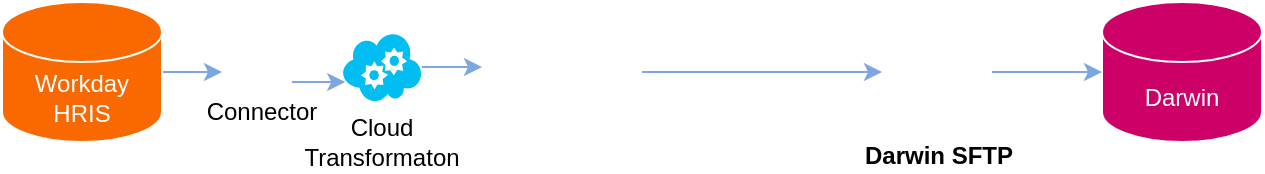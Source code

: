 <mxfile version="24.7.6">
  <diagram name="Page-1" id="A9XR1jZGHq--YnNvkIuj">
    <mxGraphModel dx="1050" dy="557" grid="1" gridSize="10" guides="1" tooltips="1" connect="1" arrows="1" fold="1" page="1" pageScale="1" pageWidth="850" pageHeight="1100" math="0" shadow="0">
      <root>
        <mxCell id="0" />
        <mxCell id="1" parent="0" />
        <mxCell id="-0u0BnXHOa6PvTaj0j1a-3" style="edgeStyle=orthogonalEdgeStyle;rounded=0;orthogonalLoop=1;jettySize=auto;html=1;endArrow=classic;endFill=1;strokeColor=#7EA6E0;" edge="1" parent="1" source="-0u0BnXHOa6PvTaj0j1a-1">
          <mxGeometry relative="1" as="geometry">
            <mxPoint x="270" y="295" as="targetPoint" />
          </mxGeometry>
        </mxCell>
        <mxCell id="-0u0BnXHOa6PvTaj0j1a-1" value="&lt;font color=&quot;#ffffff&quot;&gt;Workday HRIS&lt;/font&gt;" style="shape=cylinder3;whiteSpace=wrap;html=1;boundedLbl=1;backgroundOutline=1;size=15;fillColor=#fa6800;fontColor=#000000;strokeColor=#FFFFFF;" vertex="1" parent="1">
          <mxGeometry x="160" y="260" width="80" height="70" as="geometry" />
        </mxCell>
        <mxCell id="-0u0BnXHOa6PvTaj0j1a-2" value="&lt;font color=&quot;#ffffff&quot;&gt;Darwin&lt;/font&gt;" style="shape=cylinder3;whiteSpace=wrap;html=1;boundedLbl=1;backgroundOutline=1;size=15;fillColor=#CC0066;fontColor=#000000;strokeColor=#FFFFFF;" vertex="1" parent="1">
          <mxGeometry x="710" y="260" width="80" height="70" as="geometry" />
        </mxCell>
        <mxCell id="-0u0BnXHOa6PvTaj0j1a-4" value="&lt;b&gt;Darwin SFTP&lt;/b&gt;" style="shape=image;html=1;verticalAlign=top;verticalLabelPosition=bottom;labelBackgroundColor=#ffffff;imageAspect=0;aspect=fixed;image=https://cdn2.iconfinder.com/data/icons/whcompare-servers-web-hosting/50/sftp-128.png" vertex="1" parent="1">
          <mxGeometry x="600" y="267.5" width="55" height="55" as="geometry" />
        </mxCell>
        <mxCell id="-0u0BnXHOa6PvTaj0j1a-7" value="" style="shape=image;verticalLabelPosition=bottom;labelBackgroundColor=default;verticalAlign=top;aspect=fixed;imageAspect=0;image=https://cdn-icons-png.flaticon.com/512/9159/9159105.png;" vertex="1" parent="1">
          <mxGeometry x="400" y="275" width="40" height="40" as="geometry" />
        </mxCell>
        <mxCell id="-0u0BnXHOa6PvTaj0j1a-20" style="edgeStyle=orthogonalEdgeStyle;rounded=0;orthogonalLoop=1;jettySize=auto;html=1;entryX=0;entryY=0.5;entryDx=0;entryDy=0;strokeColor=#7EA6E0;align=center;verticalAlign=middle;fontFamily=Helvetica;fontSize=11;fontColor=default;labelBackgroundColor=default;endArrow=classic;endFill=1;" edge="1" parent="1" source="-0u0BnXHOa6PvTaj0j1a-8" target="-0u0BnXHOa6PvTaj0j1a-4">
          <mxGeometry relative="1" as="geometry" />
        </mxCell>
        <mxCell id="-0u0BnXHOa6PvTaj0j1a-8" value="" style="shape=image;verticalLabelPosition=bottom;labelBackgroundColor=default;verticalAlign=top;aspect=fixed;imageAspect=0;image=https://cdn-icons-png.flaticon.com/512/9159/9159105.png;" vertex="1" parent="1">
          <mxGeometry x="440" y="275" width="40" height="40" as="geometry" />
        </mxCell>
        <mxCell id="-0u0BnXHOa6PvTaj0j1a-10" style="edgeStyle=orthogonalEdgeStyle;rounded=0;orthogonalLoop=1;jettySize=auto;html=1;entryX=0;entryY=0.5;entryDx=0;entryDy=0;entryPerimeter=0;strokeColor=#7EA6E0;align=center;verticalAlign=middle;fontFamily=Helvetica;fontSize=11;fontColor=default;labelBackgroundColor=default;endArrow=classic;endFill=1;" edge="1" parent="1" source="-0u0BnXHOa6PvTaj0j1a-4" target="-0u0BnXHOa6PvTaj0j1a-2">
          <mxGeometry relative="1" as="geometry" />
        </mxCell>
        <mxCell id="-0u0BnXHOa6PvTaj0j1a-19" style="edgeStyle=orthogonalEdgeStyle;rounded=0;orthogonalLoop=1;jettySize=auto;html=1;strokeColor=#7EA6E0;align=center;verticalAlign=middle;fontFamily=Helvetica;fontSize=11;fontColor=default;labelBackgroundColor=default;endArrow=classic;endFill=1;" edge="1" parent="1" source="-0u0BnXHOa6PvTaj0j1a-12">
          <mxGeometry relative="1" as="geometry">
            <mxPoint x="400" y="292.5" as="targetPoint" />
          </mxGeometry>
        </mxCell>
        <mxCell id="-0u0BnXHOa6PvTaj0j1a-12" value="" style="verticalLabelPosition=bottom;html=1;verticalAlign=top;align=center;strokeColor=none;fillColor=#00BEF2;shape=mxgraph.azure.cloud_service;" vertex="1" parent="1">
          <mxGeometry x="330" y="275" width="40" height="35" as="geometry" />
        </mxCell>
        <mxCell id="-0u0BnXHOa6PvTaj0j1a-13" value="" style="shape=image;html=1;verticalAlign=top;verticalLabelPosition=bottom;labelBackgroundColor=#ffffff;imageAspect=0;aspect=fixed;image=https://cdn1.iconfinder.com/data/icons/hawcons/32/699265-icon-37-file-xml-128.png" vertex="1" parent="1">
          <mxGeometry x="270" y="275" width="40" height="40" as="geometry" />
        </mxCell>
        <mxCell id="-0u0BnXHOa6PvTaj0j1a-14" value="Connector" style="text;html=1;align=center;verticalAlign=middle;whiteSpace=wrap;rounded=0;" vertex="1" parent="1">
          <mxGeometry x="260" y="300" width="60" height="30" as="geometry" />
        </mxCell>
        <mxCell id="-0u0BnXHOa6PvTaj0j1a-15" value="Cloud Transformaton" style="text;html=1;align=center;verticalAlign=middle;whiteSpace=wrap;rounded=0;" vertex="1" parent="1">
          <mxGeometry x="320" y="315" width="60" height="30" as="geometry" />
        </mxCell>
        <mxCell id="-0u0BnXHOa6PvTaj0j1a-16" style="edgeStyle=orthogonalEdgeStyle;rounded=0;orthogonalLoop=1;jettySize=auto;html=1;endArrow=classic;endFill=1;strokeColor=#7EA6E0;entryX=0.04;entryY=0.72;entryDx=0;entryDy=0;entryPerimeter=0;exitX=0.75;exitY=0;exitDx=0;exitDy=0;" edge="1" parent="1" source="-0u0BnXHOa6PvTaj0j1a-14" target="-0u0BnXHOa6PvTaj0j1a-12">
          <mxGeometry relative="1" as="geometry">
            <mxPoint x="280" y="305" as="targetPoint" />
            <mxPoint x="250" y="305" as="sourcePoint" />
          </mxGeometry>
        </mxCell>
      </root>
    </mxGraphModel>
  </diagram>
</mxfile>
